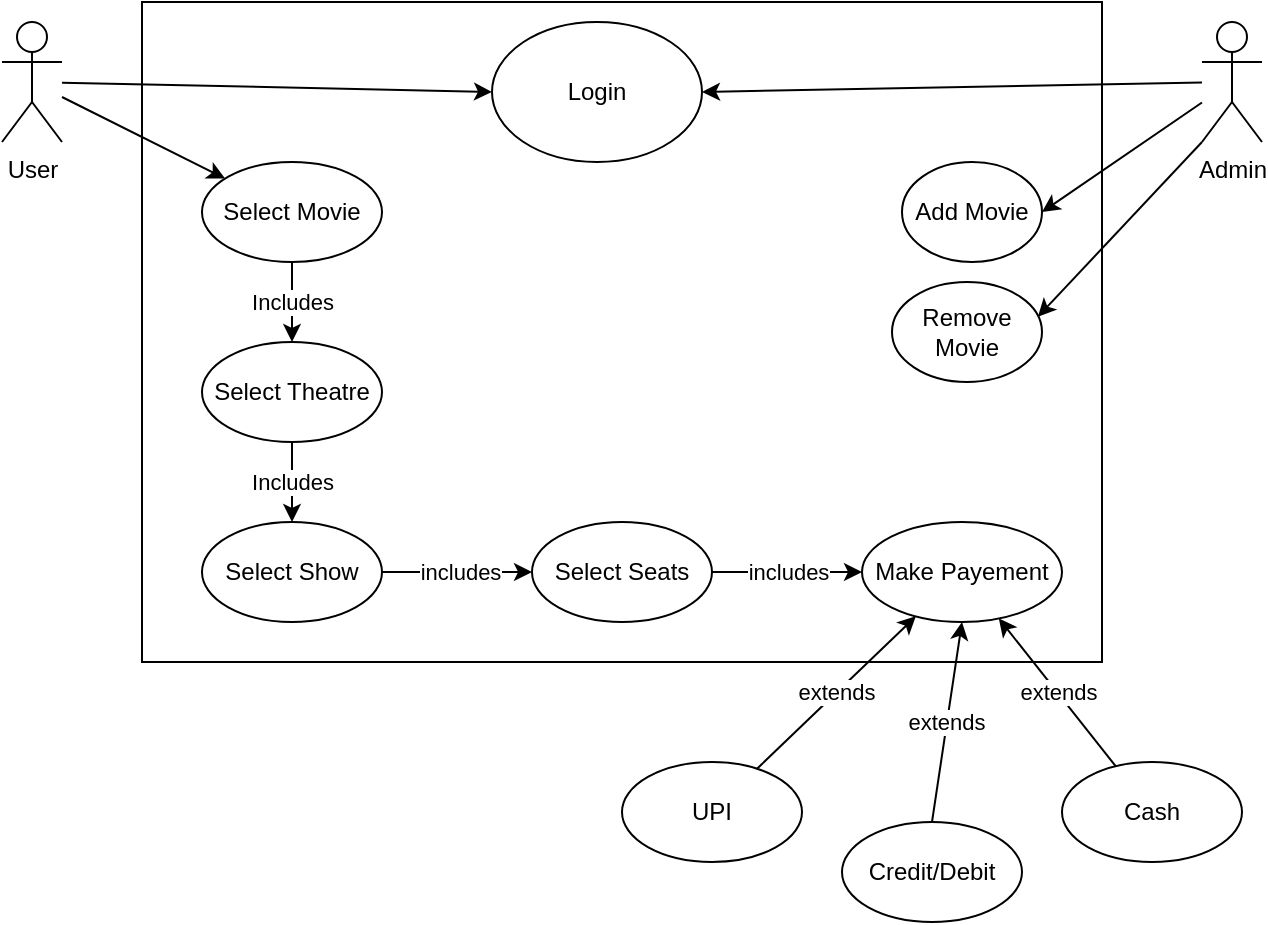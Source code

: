<mxfile version="24.2.7" type="device">
  <diagram name="Page-1" id="WcT_e_i12XEKV0xqMjIA">
    <mxGraphModel dx="794" dy="446" grid="1" gridSize="10" guides="1" tooltips="1" connect="1" arrows="1" fold="1" page="1" pageScale="1" pageWidth="850" pageHeight="1100" math="0" shadow="0">
      <root>
        <mxCell id="0" />
        <mxCell id="1" parent="0" />
        <mxCell id="oaz3JPrWkLPxLvCyIipO-2" value="" style="rounded=0;whiteSpace=wrap;html=1;" parent="1" vertex="1">
          <mxGeometry x="140" y="20" width="480" height="330" as="geometry" />
        </mxCell>
        <mxCell id="oaz3JPrWkLPxLvCyIipO-4" value="Admin" style="shape=umlActor;verticalLabelPosition=bottom;verticalAlign=top;html=1;outlineConnect=0;" parent="1" vertex="1">
          <mxGeometry x="670" y="30" width="30" height="60" as="geometry" />
        </mxCell>
        <mxCell id="oaz3JPrWkLPxLvCyIipO-5" value="Login" style="ellipse;whiteSpace=wrap;html=1;" parent="1" vertex="1">
          <mxGeometry x="315" y="30" width="105" height="70" as="geometry" />
        </mxCell>
        <mxCell id="oaz3JPrWkLPxLvCyIipO-7" value="User" style="shape=umlActor;verticalLabelPosition=bottom;verticalAlign=top;html=1;outlineConnect=0;" parent="1" vertex="1">
          <mxGeometry x="70" y="30" width="30" height="60" as="geometry" />
        </mxCell>
        <mxCell id="oaz3JPrWkLPxLvCyIipO-9" value="" style="endArrow=classic;html=1;rounded=0;entryX=0;entryY=0.5;entryDx=0;entryDy=0;" parent="1" target="oaz3JPrWkLPxLvCyIipO-5" edge="1" source="oaz3JPrWkLPxLvCyIipO-7">
          <mxGeometry width="50" height="50" relative="1" as="geometry">
            <mxPoint x="90" y="190" as="sourcePoint" />
            <mxPoint x="331" y="90" as="targetPoint" />
          </mxGeometry>
        </mxCell>
        <mxCell id="CYdt1mf9dizqmsbDruAF-17" value="Includes" style="edgeStyle=orthogonalEdgeStyle;rounded=0;orthogonalLoop=1;jettySize=auto;html=1;" edge="1" parent="1" source="oaz3JPrWkLPxLvCyIipO-10" target="CYdt1mf9dizqmsbDruAF-16">
          <mxGeometry relative="1" as="geometry" />
        </mxCell>
        <mxCell id="oaz3JPrWkLPxLvCyIipO-10" value="Select Theatre" style="ellipse;whiteSpace=wrap;html=1;" parent="1" vertex="1">
          <mxGeometry x="170" y="190" width="90" height="50" as="geometry" />
        </mxCell>
        <mxCell id="oaz3JPrWkLPxLvCyIipO-11" value="Add Movie" style="ellipse;whiteSpace=wrap;html=1;" parent="1" vertex="1">
          <mxGeometry x="520" y="100" width="70" height="50" as="geometry" />
        </mxCell>
        <mxCell id="oaz3JPrWkLPxLvCyIipO-12" value="Select Movie" style="ellipse;whiteSpace=wrap;html=1;" parent="1" vertex="1">
          <mxGeometry x="170" y="100" width="90" height="50" as="geometry" />
        </mxCell>
        <mxCell id="oaz3JPrWkLPxLvCyIipO-13" value="Remove Movie" style="ellipse;whiteSpace=wrap;html=1;" parent="1" vertex="1">
          <mxGeometry x="515" y="160" width="75" height="50" as="geometry" />
        </mxCell>
        <mxCell id="CYdt1mf9dizqmsbDruAF-10" value="" style="endArrow=classic;html=1;rounded=0;entryX=1;entryY=0.5;entryDx=0;entryDy=0;" edge="1" parent="1" source="oaz3JPrWkLPxLvCyIipO-4" target="oaz3JPrWkLPxLvCyIipO-5">
          <mxGeometry width="50" height="50" relative="1" as="geometry">
            <mxPoint x="380" y="160" as="sourcePoint" />
            <mxPoint x="430" y="110" as="targetPoint" />
          </mxGeometry>
        </mxCell>
        <mxCell id="CYdt1mf9dizqmsbDruAF-12" value="" style="endArrow=classic;html=1;rounded=0;entryX=1;entryY=0.5;entryDx=0;entryDy=0;" edge="1" parent="1" source="oaz3JPrWkLPxLvCyIipO-4" target="oaz3JPrWkLPxLvCyIipO-11">
          <mxGeometry width="50" height="50" relative="1" as="geometry">
            <mxPoint x="660" y="110" as="sourcePoint" />
            <mxPoint x="430" y="110" as="targetPoint" />
          </mxGeometry>
        </mxCell>
        <mxCell id="CYdt1mf9dizqmsbDruAF-13" value="" style="endArrow=classic;html=1;rounded=0;exitX=0;exitY=1;exitDx=0;exitDy=0;exitPerimeter=0;entryX=0.973;entryY=0.347;entryDx=0;entryDy=0;entryPerimeter=0;" edge="1" parent="1" source="oaz3JPrWkLPxLvCyIipO-4" target="oaz3JPrWkLPxLvCyIipO-13">
          <mxGeometry width="50" height="50" relative="1" as="geometry">
            <mxPoint x="380" y="160" as="sourcePoint" />
            <mxPoint x="640" y="150" as="targetPoint" />
          </mxGeometry>
        </mxCell>
        <mxCell id="CYdt1mf9dizqmsbDruAF-14" value="" style="endArrow=classic;html=1;rounded=0;" edge="1" parent="1" source="oaz3JPrWkLPxLvCyIipO-7" target="oaz3JPrWkLPxLvCyIipO-12">
          <mxGeometry width="50" height="50" relative="1" as="geometry">
            <mxPoint x="380" y="160" as="sourcePoint" />
            <mxPoint x="430" y="110" as="targetPoint" />
          </mxGeometry>
        </mxCell>
        <mxCell id="CYdt1mf9dizqmsbDruAF-15" value="Includes" style="endArrow=classic;html=1;rounded=0;exitX=0.5;exitY=1;exitDx=0;exitDy=0;entryX=0.5;entryY=0;entryDx=0;entryDy=0;" edge="1" parent="1" source="oaz3JPrWkLPxLvCyIipO-12" target="oaz3JPrWkLPxLvCyIipO-10">
          <mxGeometry width="50" height="50" relative="1" as="geometry">
            <mxPoint x="380" y="160" as="sourcePoint" />
            <mxPoint x="430" y="110" as="targetPoint" />
          </mxGeometry>
        </mxCell>
        <mxCell id="CYdt1mf9dizqmsbDruAF-19" value="" style="edgeStyle=orthogonalEdgeStyle;rounded=0;orthogonalLoop=1;jettySize=auto;html=1;" edge="1" parent="1" source="CYdt1mf9dizqmsbDruAF-16" target="CYdt1mf9dizqmsbDruAF-18">
          <mxGeometry relative="1" as="geometry" />
        </mxCell>
        <mxCell id="CYdt1mf9dizqmsbDruAF-20" value="includes" style="edgeLabel;html=1;align=center;verticalAlign=middle;resizable=0;points=[];" vertex="1" connectable="0" parent="CYdt1mf9dizqmsbDruAF-19">
          <mxGeometry x="0.045" relative="1" as="geometry">
            <mxPoint as="offset" />
          </mxGeometry>
        </mxCell>
        <mxCell id="CYdt1mf9dizqmsbDruAF-16" value="Select Show" style="ellipse;whiteSpace=wrap;html=1;" vertex="1" parent="1">
          <mxGeometry x="170" y="280" width="90" height="50" as="geometry" />
        </mxCell>
        <mxCell id="CYdt1mf9dizqmsbDruAF-22" value="includes" style="edgeStyle=orthogonalEdgeStyle;rounded=0;orthogonalLoop=1;jettySize=auto;html=1;" edge="1" parent="1" source="CYdt1mf9dizqmsbDruAF-18" target="CYdt1mf9dizqmsbDruAF-21">
          <mxGeometry relative="1" as="geometry" />
        </mxCell>
        <mxCell id="CYdt1mf9dizqmsbDruAF-18" value="Select Seats" style="ellipse;whiteSpace=wrap;html=1;" vertex="1" parent="1">
          <mxGeometry x="335" y="280" width="90" height="50" as="geometry" />
        </mxCell>
        <mxCell id="CYdt1mf9dizqmsbDruAF-21" value="Make Payement" style="ellipse;whiteSpace=wrap;html=1;" vertex="1" parent="1">
          <mxGeometry x="500" y="280" width="100" height="50" as="geometry" />
        </mxCell>
        <mxCell id="CYdt1mf9dizqmsbDruAF-23" value="UPI" style="ellipse;whiteSpace=wrap;html=1;" vertex="1" parent="1">
          <mxGeometry x="380" y="400" width="90" height="50" as="geometry" />
        </mxCell>
        <mxCell id="CYdt1mf9dizqmsbDruAF-24" value="Credit/Debit" style="ellipse;whiteSpace=wrap;html=1;" vertex="1" parent="1">
          <mxGeometry x="490" y="430" width="90" height="50" as="geometry" />
        </mxCell>
        <mxCell id="CYdt1mf9dizqmsbDruAF-26" value="Cash" style="ellipse;whiteSpace=wrap;html=1;" vertex="1" parent="1">
          <mxGeometry x="600" y="400" width="90" height="50" as="geometry" />
        </mxCell>
        <mxCell id="CYdt1mf9dizqmsbDruAF-27" value="extends" style="endArrow=classic;html=1;rounded=0;" edge="1" parent="1" source="CYdt1mf9dizqmsbDruAF-23" target="CYdt1mf9dizqmsbDruAF-21">
          <mxGeometry width="50" height="50" relative="1" as="geometry">
            <mxPoint x="380" y="360" as="sourcePoint" />
            <mxPoint x="430" y="310" as="targetPoint" />
          </mxGeometry>
        </mxCell>
        <mxCell id="CYdt1mf9dizqmsbDruAF-28" value="extends" style="endArrow=classic;html=1;rounded=0;exitX=0.5;exitY=0;exitDx=0;exitDy=0;entryX=0.5;entryY=1;entryDx=0;entryDy=0;" edge="1" parent="1" source="CYdt1mf9dizqmsbDruAF-24" target="CYdt1mf9dizqmsbDruAF-21">
          <mxGeometry width="50" height="50" relative="1" as="geometry">
            <mxPoint x="458" y="413" as="sourcePoint" />
            <mxPoint x="537" y="337" as="targetPoint" />
          </mxGeometry>
        </mxCell>
        <mxCell id="CYdt1mf9dizqmsbDruAF-29" value="extends" style="endArrow=classic;html=1;rounded=0;" edge="1" parent="1" source="CYdt1mf9dizqmsbDruAF-26" target="CYdt1mf9dizqmsbDruAF-21">
          <mxGeometry width="50" height="50" relative="1" as="geometry">
            <mxPoint x="545" y="440" as="sourcePoint" />
            <mxPoint x="547" y="347" as="targetPoint" />
          </mxGeometry>
        </mxCell>
      </root>
    </mxGraphModel>
  </diagram>
</mxfile>
